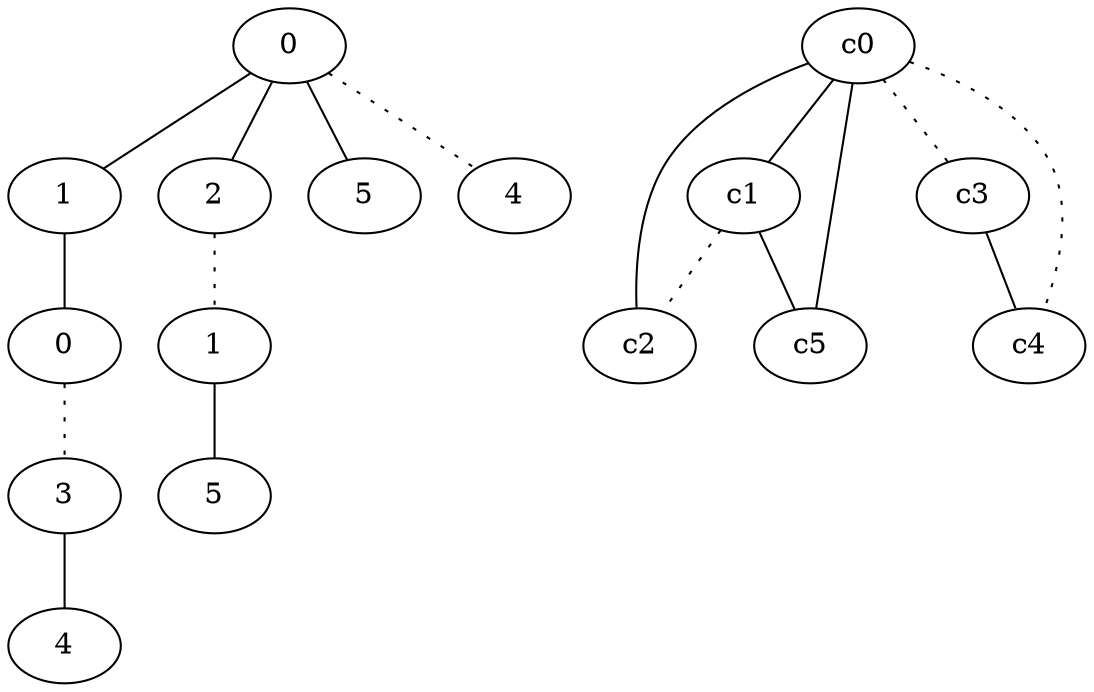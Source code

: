 graph {
a0[label=0];
a1[label=1];
a2[label=0];
a3[label=3];
a4[label=4];
a5[label=2];
a6[label=1];
a7[label=5];
a8[label=5];
a9[label=4];
a0 -- a1;
a0 -- a5;
a0 -- a8;
a0 -- a9 [style=dotted];
a1 -- a2;
a2 -- a3 [style=dotted];
a3 -- a4;
a5 -- a6 [style=dotted];
a6 -- a7;
c0 -- c1;
c0 -- c2;
c0 -- c3 [style=dotted];
c0 -- c4 [style=dotted];
c0 -- c5;
c1 -- c2 [style=dotted];
c1 -- c5;
c3 -- c4;
}
